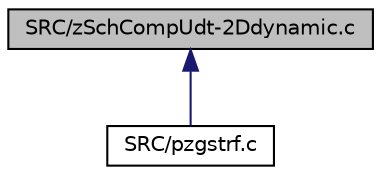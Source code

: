 digraph "SRC/zSchCompUdt-2Ddynamic.c"
{
 // LATEX_PDF_SIZE
  edge [fontname="Helvetica",fontsize="10",labelfontname="Helvetica",labelfontsize="10"];
  node [fontname="Helvetica",fontsize="10",shape=record];
  Node1 [label="SRC/zSchCompUdt-2Ddynamic.c",height=0.2,width=0.4,color="black", fillcolor="grey75", style="filled", fontcolor="black",tooltip=" "];
  Node1 -> Node2 [dir="back",color="midnightblue",fontsize="10",style="solid",fontname="Helvetica"];
  Node2 [label="SRC/pzgstrf.c",height=0.2,width=0.4,color="black", fillcolor="white", style="filled",URL="$pzgstrf_8c.html",tooltip="Performs LU factorization in parallel."];
}
